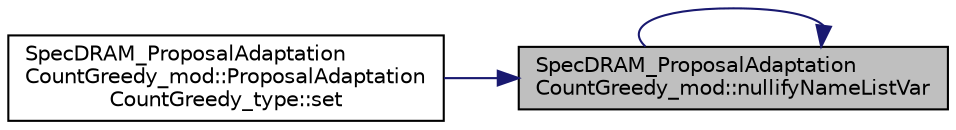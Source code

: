 digraph "SpecDRAM_ProposalAdaptationCountGreedy_mod::nullifyNameListVar"
{
 // LATEX_PDF_SIZE
  edge [fontname="Helvetica",fontsize="10",labelfontname="Helvetica",labelfontsize="10"];
  node [fontname="Helvetica",fontsize="10",shape=record];
  rankdir="RL";
  Node1 [label="SpecDRAM_ProposalAdaptation\lCountGreedy_mod::nullifyNameListVar",height=0.2,width=0.4,color="black", fillcolor="grey75", style="filled", fontcolor="black",tooltip=" "];
  Node1 -> Node1 [dir="back",color="midnightblue",fontsize="10",style="solid",fontname="Helvetica"];
  Node1 -> Node2 [dir="back",color="midnightblue",fontsize="10",style="solid",fontname="Helvetica"];
  Node2 [label="SpecDRAM_ProposalAdaptation\lCountGreedy_mod::ProposalAdaptation\lCountGreedy_type::set",height=0.2,width=0.4,color="black", fillcolor="white", style="filled",URL="$structSpecDRAM__ProposalAdaptationCountGreedy__mod_1_1ProposalAdaptationCountGreedy__type.html#a7ee01b126c33e9301fda79da7a53dfee",tooltip=" "];
}
